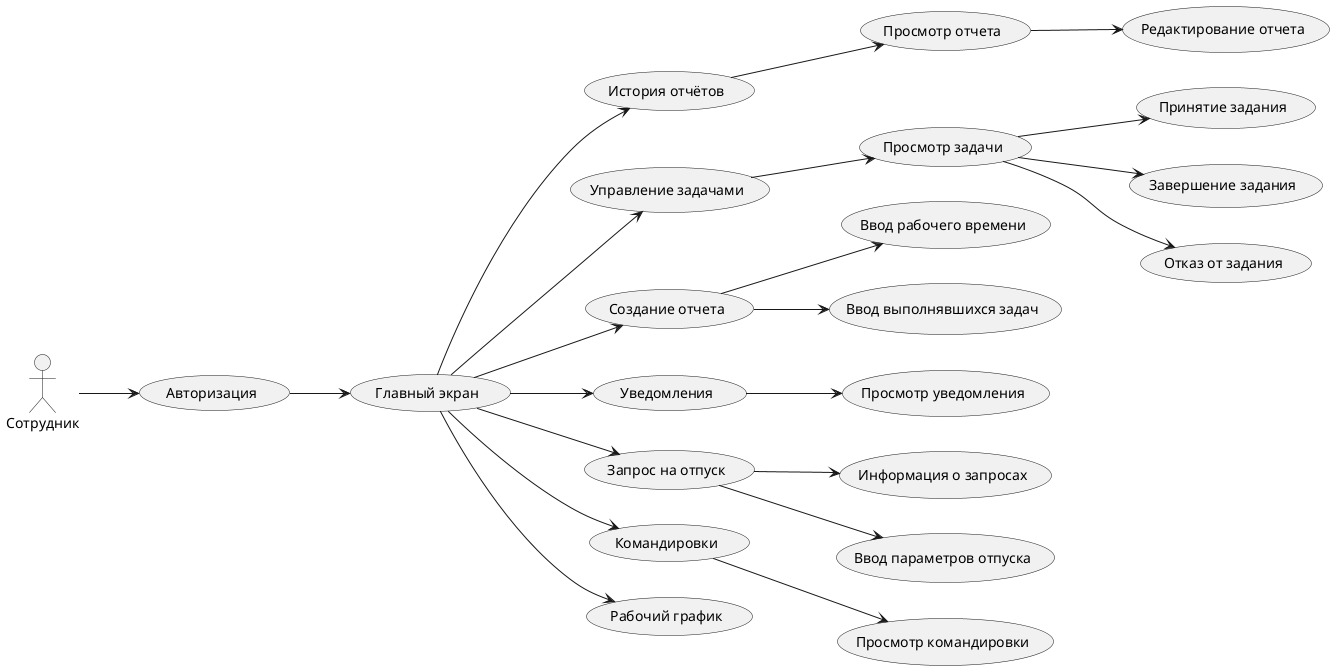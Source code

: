 @startuml

left to right direction

actor "Сотрудник" as Employee

Employee --> (Авторизация)
(Авторизация) --> (Главный экран)
(Главный экран) --> (История отчётов)
(Главный экран) --> (Управление задачами)
(Главный экран) --> (Создание отчета)
(Главный экран) --> (Уведомления)
(Главный экран) --> (Запрос на отпуск)
(Главный экран) --> (Командировки)
(Главный экран) --> (Рабочий график)

(История отчётов) --> (Просмотр отчета)
(Просмотр отчета) --> (Редактирование отчета)

(Управление задачами) --> (Просмотр задачи)
(Просмотр задачи) --> (Принятие задания)
(Просмотр задачи) --> (Завершение задания)
(Просмотр задачи) --> (Отказ от задания)

(Создание отчета) --> (Ввод рабочего времени)
(Создание отчета) --> (Ввод выполнявшихся задач)

(Уведомления) --> (Просмотр уведомления)

(Запрос на отпуск) --> (Информация о запросах)
(Запрос на отпуск) --> (Ввод параметров отпуска)

(Командировки) --> (Просмотр командировки)

@enduml